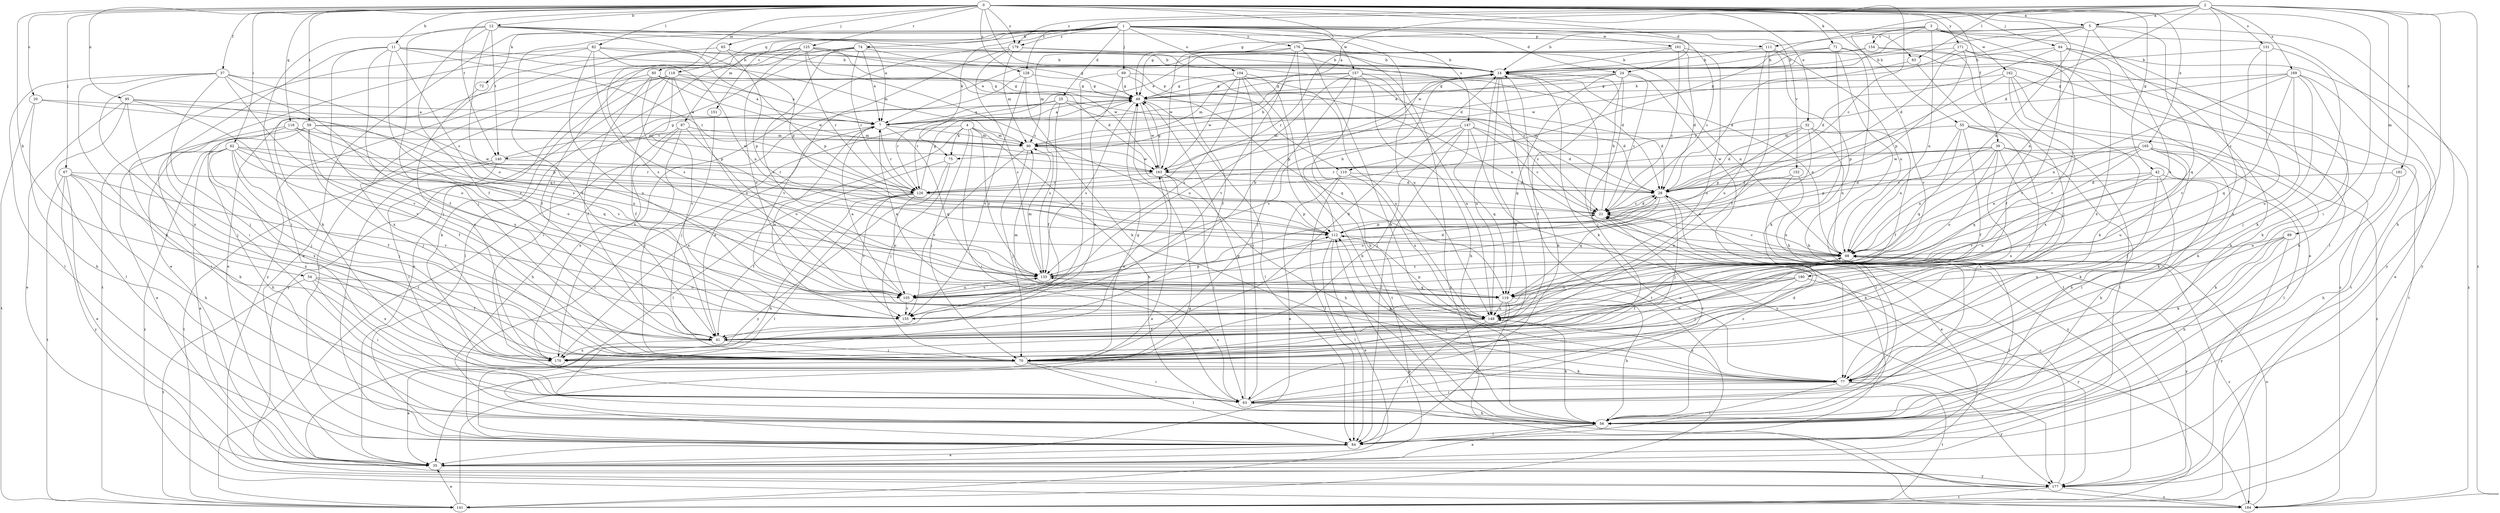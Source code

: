 strict digraph  {
0;
1;
2;
3;
4;
5;
7;
11;
12;
14;
20;
21;
24;
25;
28;
32;
35;
37;
39;
41;
42;
49;
54;
55;
56;
59;
62;
63;
64;
65;
67;
69;
70;
71;
72;
74;
75;
77;
82;
83;
84;
85;
87;
89;
90;
95;
98;
104;
105;
110;
111;
112;
116;
118;
119;
125;
126;
128;
131;
133;
140;
141;
147;
148;
151;
152;
154;
155;
157;
161;
162;
163;
165;
169;
170;
171;
176;
177;
179;
180;
181;
184;
0 -> 5  [label=a];
0 -> 11  [label=b];
0 -> 12  [label=b];
0 -> 20  [label=c];
0 -> 21  [label=c];
0 -> 24  [label=d];
0 -> 32  [label=e];
0 -> 37  [label=f];
0 -> 39  [label=f];
0 -> 42  [label=g];
0 -> 49  [label=g];
0 -> 54  [label=h];
0 -> 55  [label=h];
0 -> 59  [label=i];
0 -> 62  [label=i];
0 -> 63  [label=i];
0 -> 64  [label=j];
0 -> 65  [label=j];
0 -> 67  [label=j];
0 -> 71  [label=k];
0 -> 82  [label=l];
0 -> 85  [label=m];
0 -> 95  [label=n];
0 -> 98  [label=n];
0 -> 110  [label=p];
0 -> 116  [label=q];
0 -> 125  [label=r];
0 -> 128  [label=s];
0 -> 140  [label=t];
0 -> 165  [label=x];
0 -> 171  [label=y];
0 -> 179  [label=z];
1 -> 21  [label=c];
1 -> 24  [label=d];
1 -> 25  [label=d];
1 -> 35  [label=e];
1 -> 41  [label=f];
1 -> 69  [label=j];
1 -> 72  [label=k];
1 -> 74  [label=k];
1 -> 75  [label=k];
1 -> 83  [label=l];
1 -> 87  [label=m];
1 -> 104  [label=o];
1 -> 118  [label=q];
1 -> 147  [label=u];
1 -> 148  [label=u];
1 -> 151  [label=v];
1 -> 152  [label=v];
1 -> 157  [label=w];
1 -> 161  [label=w];
1 -> 176  [label=y];
1 -> 179  [label=z];
2 -> 5  [label=a];
2 -> 7  [label=a];
2 -> 28  [label=d];
2 -> 56  [label=h];
2 -> 83  [label=l];
2 -> 89  [label=m];
2 -> 110  [label=p];
2 -> 128  [label=s];
2 -> 131  [label=s];
2 -> 169  [label=x];
2 -> 179  [label=z];
2 -> 180  [label=z];
2 -> 181  [label=z];
2 -> 184  [label=z];
3 -> 35  [label=e];
3 -> 49  [label=g];
3 -> 84  [label=l];
3 -> 98  [label=n];
3 -> 154  [label=v];
3 -> 155  [label=v];
3 -> 162  [label=w];
3 -> 163  [label=w];
3 -> 177  [label=y];
4 -> 56  [label=h];
4 -> 63  [label=i];
4 -> 70  [label=j];
4 -> 75  [label=k];
4 -> 84  [label=l];
4 -> 90  [label=m];
4 -> 133  [label=s];
4 -> 170  [label=x];
5 -> 14  [label=b];
5 -> 28  [label=d];
5 -> 75  [label=k];
5 -> 98  [label=n];
5 -> 105  [label=o];
5 -> 111  [label=p];
5 -> 119  [label=q];
5 -> 177  [label=y];
7 -> 90  [label=m];
7 -> 119  [label=q];
7 -> 126  [label=r];
7 -> 140  [label=t];
11 -> 14  [label=b];
11 -> 41  [label=f];
11 -> 63  [label=i];
11 -> 70  [label=j];
11 -> 90  [label=m];
11 -> 119  [label=q];
11 -> 126  [label=r];
11 -> 155  [label=v];
12 -> 7  [label=a];
12 -> 28  [label=d];
12 -> 41  [label=f];
12 -> 63  [label=i];
12 -> 70  [label=j];
12 -> 105  [label=o];
12 -> 111  [label=p];
12 -> 112  [label=p];
12 -> 140  [label=t];
14 -> 49  [label=g];
14 -> 77  [label=k];
14 -> 141  [label=t];
14 -> 148  [label=u];
14 -> 170  [label=x];
20 -> 7  [label=a];
20 -> 56  [label=h];
20 -> 112  [label=p];
20 -> 141  [label=t];
21 -> 14  [label=b];
21 -> 28  [label=d];
21 -> 98  [label=n];
21 -> 112  [label=p];
24 -> 7  [label=a];
24 -> 21  [label=c];
24 -> 41  [label=f];
24 -> 49  [label=g];
24 -> 70  [label=j];
24 -> 84  [label=l];
24 -> 119  [label=q];
25 -> 7  [label=a];
25 -> 21  [label=c];
25 -> 28  [label=d];
25 -> 41  [label=f];
25 -> 126  [label=r];
25 -> 133  [label=s];
28 -> 21  [label=c];
28 -> 35  [label=e];
28 -> 70  [label=j];
28 -> 105  [label=o];
28 -> 119  [label=q];
32 -> 28  [label=d];
32 -> 41  [label=f];
32 -> 90  [label=m];
32 -> 98  [label=n];
32 -> 105  [label=o];
32 -> 112  [label=p];
35 -> 177  [label=y];
37 -> 21  [label=c];
37 -> 49  [label=g];
37 -> 70  [label=j];
37 -> 77  [label=k];
37 -> 84  [label=l];
37 -> 105  [label=o];
37 -> 155  [label=v];
37 -> 170  [label=x];
39 -> 56  [label=h];
39 -> 77  [label=k];
39 -> 84  [label=l];
39 -> 98  [label=n];
39 -> 105  [label=o];
39 -> 112  [label=p];
39 -> 126  [label=r];
39 -> 163  [label=w];
39 -> 170  [label=x];
41 -> 7  [label=a];
41 -> 14  [label=b];
41 -> 70  [label=j];
41 -> 170  [label=x];
42 -> 28  [label=d];
42 -> 56  [label=h];
42 -> 63  [label=i];
42 -> 77  [label=k];
42 -> 148  [label=u];
42 -> 155  [label=v];
49 -> 7  [label=a];
49 -> 28  [label=d];
49 -> 84  [label=l];
49 -> 126  [label=r];
49 -> 133  [label=s];
49 -> 163  [label=w];
54 -> 41  [label=f];
54 -> 63  [label=i];
54 -> 105  [label=o];
54 -> 141  [label=t];
54 -> 170  [label=x];
55 -> 41  [label=f];
55 -> 70  [label=j];
55 -> 84  [label=l];
55 -> 90  [label=m];
55 -> 98  [label=n];
55 -> 119  [label=q];
55 -> 184  [label=z];
56 -> 21  [label=c];
56 -> 35  [label=e];
56 -> 84  [label=l];
59 -> 35  [label=e];
59 -> 41  [label=f];
59 -> 56  [label=h];
59 -> 70  [label=j];
59 -> 90  [label=m];
59 -> 119  [label=q];
59 -> 163  [label=w];
62 -> 35  [label=e];
62 -> 41  [label=f];
62 -> 56  [label=h];
62 -> 70  [label=j];
62 -> 98  [label=n];
62 -> 126  [label=r];
62 -> 133  [label=s];
62 -> 163  [label=w];
62 -> 170  [label=x];
62 -> 184  [label=z];
63 -> 14  [label=b];
63 -> 21  [label=c];
63 -> 28  [label=d];
63 -> 49  [label=g];
63 -> 56  [label=h];
63 -> 133  [label=s];
64 -> 14  [label=b];
64 -> 28  [label=d];
64 -> 56  [label=h];
64 -> 155  [label=v];
64 -> 170  [label=x];
64 -> 184  [label=z];
65 -> 14  [label=b];
65 -> 49  [label=g];
65 -> 77  [label=k];
65 -> 112  [label=p];
65 -> 133  [label=s];
67 -> 35  [label=e];
67 -> 56  [label=h];
67 -> 126  [label=r];
67 -> 141  [label=t];
67 -> 155  [label=v];
67 -> 170  [label=x];
67 -> 177  [label=y];
69 -> 49  [label=g];
69 -> 98  [label=n];
69 -> 119  [label=q];
69 -> 155  [label=v];
69 -> 170  [label=x];
70 -> 35  [label=e];
70 -> 49  [label=g];
70 -> 63  [label=i];
70 -> 77  [label=k];
70 -> 84  [label=l];
70 -> 98  [label=n];
71 -> 7  [label=a];
71 -> 14  [label=b];
71 -> 56  [label=h];
71 -> 77  [label=k];
71 -> 141  [label=t];
71 -> 184  [label=z];
72 -> 170  [label=x];
74 -> 7  [label=a];
74 -> 14  [label=b];
74 -> 28  [label=d];
74 -> 35  [label=e];
74 -> 63  [label=i];
74 -> 84  [label=l];
74 -> 126  [label=r];
74 -> 133  [label=s];
75 -> 70  [label=j];
75 -> 84  [label=l];
75 -> 177  [label=y];
77 -> 63  [label=i];
77 -> 84  [label=l];
77 -> 112  [label=p];
77 -> 141  [label=t];
77 -> 148  [label=u];
77 -> 177  [label=y];
82 -> 14  [label=b];
82 -> 35  [label=e];
82 -> 98  [label=n];
82 -> 112  [label=p];
82 -> 133  [label=s];
82 -> 141  [label=t];
82 -> 148  [label=u];
83 -> 28  [label=d];
83 -> 41  [label=f];
84 -> 35  [label=e];
85 -> 7  [label=a];
85 -> 41  [label=f];
85 -> 49  [label=g];
85 -> 112  [label=p];
85 -> 163  [label=w];
85 -> 170  [label=x];
87 -> 56  [label=h];
87 -> 70  [label=j];
87 -> 90  [label=m];
87 -> 105  [label=o];
87 -> 170  [label=x];
89 -> 56  [label=h];
89 -> 77  [label=k];
89 -> 98  [label=n];
89 -> 148  [label=u];
89 -> 177  [label=y];
90 -> 14  [label=b];
90 -> 70  [label=j];
90 -> 155  [label=v];
90 -> 163  [label=w];
95 -> 7  [label=a];
95 -> 35  [label=e];
95 -> 70  [label=j];
95 -> 84  [label=l];
95 -> 133  [label=s];
95 -> 155  [label=v];
98 -> 21  [label=c];
98 -> 84  [label=l];
98 -> 133  [label=s];
98 -> 177  [label=y];
98 -> 184  [label=z];
104 -> 49  [label=g];
104 -> 56  [label=h];
104 -> 63  [label=i];
104 -> 112  [label=p];
104 -> 133  [label=s];
104 -> 148  [label=u];
104 -> 163  [label=w];
105 -> 7  [label=a];
105 -> 112  [label=p];
105 -> 133  [label=s];
105 -> 155  [label=v];
110 -> 28  [label=d];
110 -> 35  [label=e];
110 -> 84  [label=l];
110 -> 148  [label=u];
111 -> 14  [label=b];
111 -> 41  [label=f];
111 -> 56  [label=h];
111 -> 98  [label=n];
111 -> 148  [label=u];
112 -> 14  [label=b];
112 -> 35  [label=e];
112 -> 84  [label=l];
112 -> 98  [label=n];
116 -> 63  [label=i];
116 -> 70  [label=j];
116 -> 90  [label=m];
116 -> 105  [label=o];
116 -> 148  [label=u];
118 -> 7  [label=a];
118 -> 41  [label=f];
118 -> 49  [label=g];
118 -> 77  [label=k];
118 -> 84  [label=l];
118 -> 105  [label=o];
118 -> 155  [label=v];
118 -> 177  [label=y];
119 -> 7  [label=a];
119 -> 56  [label=h];
119 -> 70  [label=j];
119 -> 84  [label=l];
119 -> 148  [label=u];
125 -> 14  [label=b];
125 -> 21  [label=c];
125 -> 28  [label=d];
125 -> 35  [label=e];
125 -> 41  [label=f];
125 -> 105  [label=o];
125 -> 126  [label=r];
125 -> 163  [label=w];
125 -> 177  [label=y];
126 -> 41  [label=f];
126 -> 49  [label=g];
126 -> 56  [label=h];
126 -> 84  [label=l];
126 -> 105  [label=o];
126 -> 112  [label=p];
126 -> 155  [label=v];
128 -> 49  [label=g];
128 -> 77  [label=k];
128 -> 155  [label=v];
128 -> 170  [label=x];
131 -> 14  [label=b];
131 -> 77  [label=k];
131 -> 155  [label=v];
131 -> 170  [label=x];
133 -> 14  [label=b];
133 -> 21  [label=c];
133 -> 28  [label=d];
133 -> 90  [label=m];
133 -> 105  [label=o];
133 -> 119  [label=q];
140 -> 49  [label=g];
140 -> 63  [label=i];
140 -> 84  [label=l];
140 -> 126  [label=r];
140 -> 141  [label=t];
141 -> 35  [label=e];
141 -> 49  [label=g];
147 -> 21  [label=c];
147 -> 28  [label=d];
147 -> 70  [label=j];
147 -> 84  [label=l];
147 -> 90  [label=m];
147 -> 119  [label=q];
147 -> 133  [label=s];
147 -> 177  [label=y];
148 -> 7  [label=a];
148 -> 41  [label=f];
148 -> 56  [label=h];
148 -> 84  [label=l];
148 -> 90  [label=m];
148 -> 112  [label=p];
151 -> 70  [label=j];
152 -> 28  [label=d];
152 -> 63  [label=i];
152 -> 177  [label=y];
154 -> 7  [label=a];
154 -> 14  [label=b];
154 -> 70  [label=j];
154 -> 141  [label=t];
157 -> 49  [label=g];
157 -> 56  [label=h];
157 -> 70  [label=j];
157 -> 90  [label=m];
157 -> 98  [label=n];
157 -> 105  [label=o];
157 -> 141  [label=t];
157 -> 148  [label=u];
161 -> 14  [label=b];
161 -> 21  [label=c];
161 -> 28  [label=d];
161 -> 126  [label=r];
161 -> 148  [label=u];
162 -> 49  [label=g];
162 -> 56  [label=h];
162 -> 77  [label=k];
162 -> 112  [label=p];
162 -> 141  [label=t];
162 -> 170  [label=x];
163 -> 28  [label=d];
163 -> 35  [label=e];
163 -> 49  [label=g];
163 -> 56  [label=h];
163 -> 63  [label=i];
163 -> 126  [label=r];
165 -> 21  [label=c];
165 -> 56  [label=h];
165 -> 70  [label=j];
165 -> 77  [label=k];
165 -> 98  [label=n];
165 -> 119  [label=q];
165 -> 148  [label=u];
165 -> 163  [label=w];
169 -> 35  [label=e];
169 -> 49  [label=g];
169 -> 70  [label=j];
169 -> 77  [label=k];
169 -> 98  [label=n];
169 -> 119  [label=q];
169 -> 126  [label=r];
169 -> 148  [label=u];
170 -> 163  [label=w];
171 -> 14  [label=b];
171 -> 56  [label=h];
171 -> 112  [label=p];
171 -> 155  [label=v];
171 -> 163  [label=w];
176 -> 14  [label=b];
176 -> 41  [label=f];
176 -> 56  [label=h];
176 -> 77  [label=k];
176 -> 90  [label=m];
176 -> 98  [label=n];
176 -> 155  [label=v];
176 -> 163  [label=w];
176 -> 184  [label=z];
177 -> 21  [label=c];
177 -> 141  [label=t];
177 -> 184  [label=z];
179 -> 14  [label=b];
179 -> 21  [label=c];
179 -> 90  [label=m];
179 -> 133  [label=s];
179 -> 141  [label=t];
179 -> 155  [label=v];
180 -> 41  [label=f];
180 -> 70  [label=j];
180 -> 105  [label=o];
180 -> 148  [label=u];
180 -> 177  [label=y];
181 -> 28  [label=d];
181 -> 56  [label=h];
181 -> 63  [label=i];
184 -> 14  [label=b];
184 -> 98  [label=n];
184 -> 112  [label=p];
}
